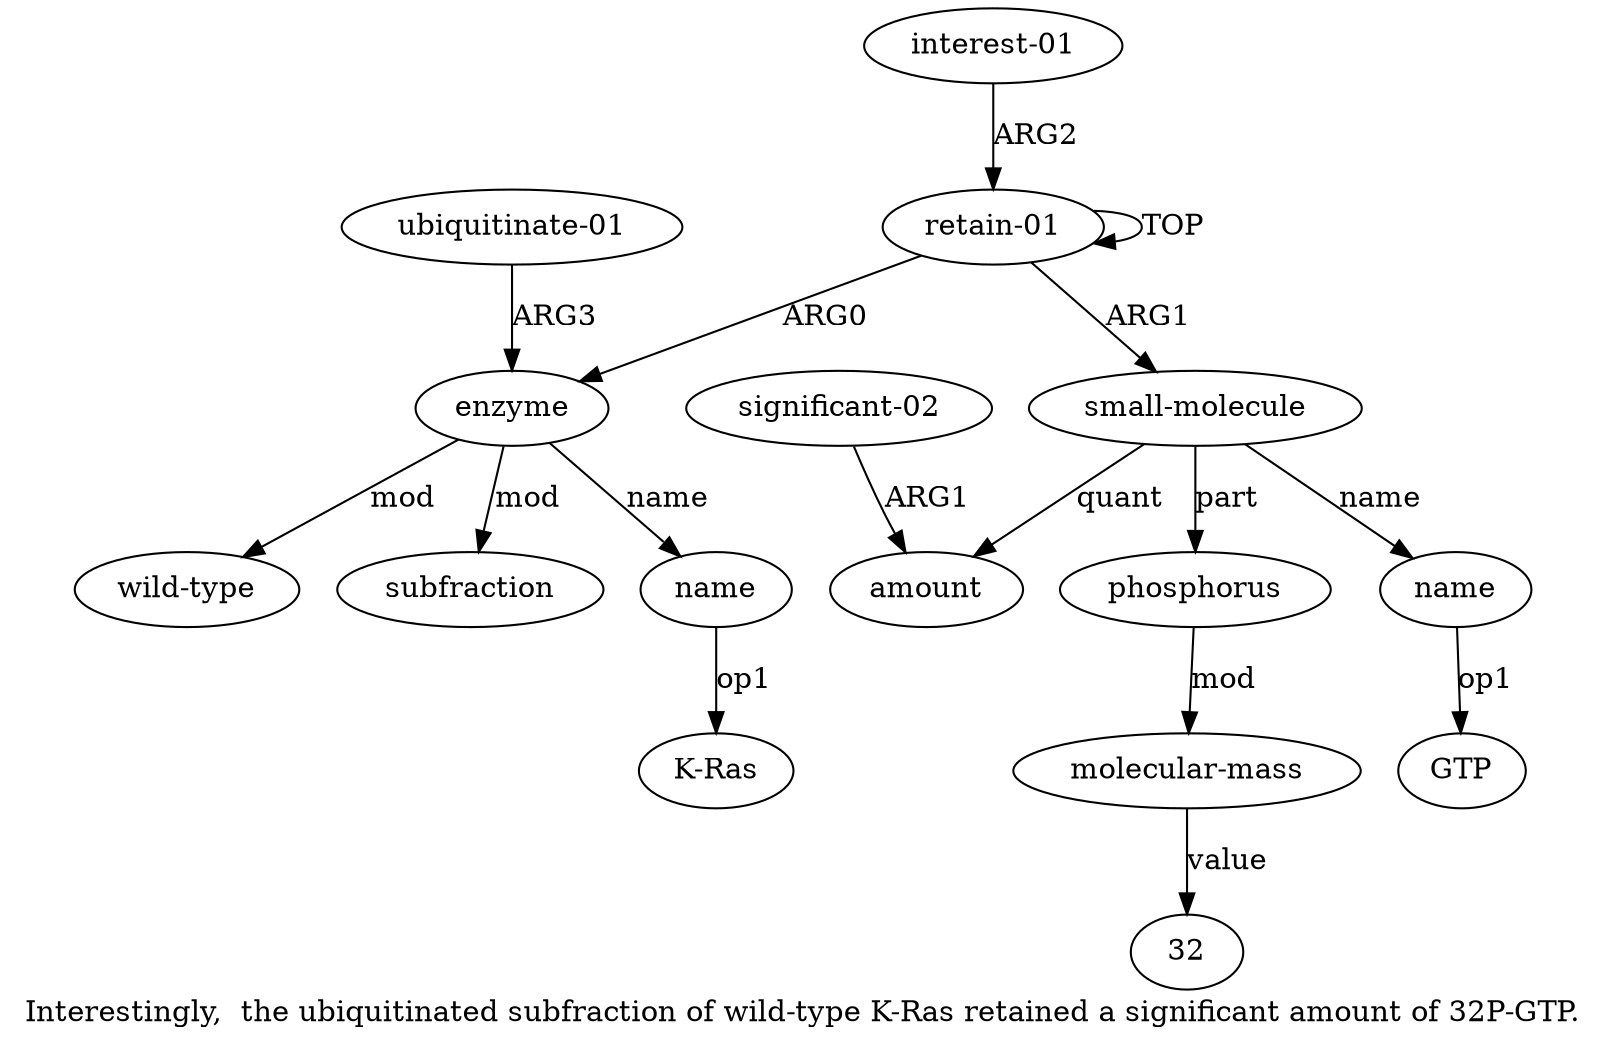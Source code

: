 digraph  {
	graph [label="Interestingly,  the ubiquitinated subfraction of wild-type K-Ras retained a significant amount of 32P-GTP."];
	node [label="\N"];
	"a2 K-Ras"	 [color=black,
		gold_ind=-1,
		gold_label="K-Ras",
		label="K-Ras",
		test_ind=-1,
		test_label="K-Ras"];
	a11	 [color=black,
		gold_ind=11,
		gold_label="significant-02",
		label="significant-02",
		test_ind=11,
		test_label="significant-02"];
	a10	 [color=black,
		gold_ind=10,
		gold_label=amount,
		label=amount,
		test_ind=10,
		test_label=amount];
	a11 -> a10 [key=0,
	color=black,
	gold_label=ARG1,
	label=ARG1,
	test_label=ARG1];
a12 [color=black,
	gold_ind=12,
	gold_label="interest-01",
	label="interest-01",
	test_ind=12,
	test_label="interest-01"];
a0 [color=black,
	gold_ind=0,
	gold_label="retain-01",
	label="retain-01",
	test_ind=0,
	test_label="retain-01"];
a12 -> a0 [key=0,
color=black,
gold_label=ARG2,
label=ARG2,
test_label=ARG2];
"a7 GTP" [color=black,
gold_ind=-1,
gold_label=GTP,
label=GTP,
test_ind=-1,
test_label=GTP];
a1 [color=black,
gold_ind=1,
gold_label=enzyme,
label=enzyme,
test_ind=1,
test_label=enzyme];
a3 [color=black,
gold_ind=3,
gold_label="wild-type",
label="wild-type",
test_ind=3,
test_label="wild-type"];
a1 -> a3 [key=0,
color=black,
gold_label=mod,
label=mod,
test_label=mod];
a2 [color=black,
gold_ind=2,
gold_label=name,
label=name,
test_ind=2,
test_label=name];
a1 -> a2 [key=0,
color=black,
gold_label=name,
label=name,
test_label=name];
a5 [color=black,
gold_ind=5,
gold_label=subfraction,
label=subfraction,
test_ind=5,
test_label=subfraction];
a1 -> a5 [key=0,
color=black,
gold_label=mod,
label=mod,
test_label=mod];
a0 -> a1 [key=0,
color=black,
gold_label=ARG0,
label=ARG0,
test_label=ARG0];
a0 -> a0 [key=0,
color=black,
gold_label=TOP,
label=TOP,
test_label=TOP];
a6 [color=black,
gold_ind=6,
gold_label="small-molecule",
label="small-molecule",
test_ind=6,
test_label="small-molecule"];
a0 -> a6 [key=0,
color=black,
gold_label=ARG1,
label=ARG1,
test_label=ARG1];
a2 -> "a2 K-Ras" [key=0,
color=black,
gold_label=op1,
label=op1,
test_label=op1];
a4 [color=black,
gold_ind=4,
gold_label="ubiquitinate-01",
label="ubiquitinate-01",
test_ind=4,
test_label="ubiquitinate-01"];
a4 -> a1 [key=0,
color=black,
gold_label=ARG3,
label=ARG3,
test_label=ARG3];
a7 [color=black,
gold_ind=7,
gold_label=name,
label=name,
test_ind=7,
test_label=name];
a7 -> "a7 GTP" [key=0,
color=black,
gold_label=op1,
label=op1,
test_label=op1];
a6 -> a10 [key=0,
color=black,
gold_label=quant,
label=quant,
test_label=quant];
a6 -> a7 [key=0,
color=black,
gold_label=name,
label=name,
test_label=name];
a8 [color=black,
gold_ind=8,
gold_label=phosphorus,
label=phosphorus,
test_ind=8,
test_label=phosphorus];
a6 -> a8 [key=0,
color=black,
gold_label=part,
label=part,
test_label=part];
a9 [color=black,
gold_ind=9,
gold_label="molecular-mass",
label="molecular-mass",
test_ind=9,
test_label="molecular-mass"];
"a9 32" [color=black,
gold_ind=-1,
gold_label=32,
label=32,
test_ind=-1,
test_label=32];
a9 -> "a9 32" [key=0,
color=black,
gold_label=value,
label=value,
test_label=value];
a8 -> a9 [key=0,
color=black,
gold_label=mod,
label=mod,
test_label=mod];
}
